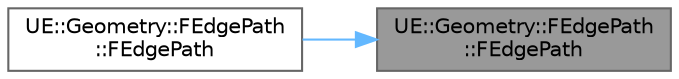 digraph "UE::Geometry::FEdgePath::FEdgePath"
{
 // INTERACTIVE_SVG=YES
 // LATEX_PDF_SIZE
  bgcolor="transparent";
  edge [fontname=Helvetica,fontsize=10,labelfontname=Helvetica,labelfontsize=10];
  node [fontname=Helvetica,fontsize=10,shape=box,height=0.2,width=0.4];
  rankdir="RL";
  Node1 [id="Node000001",label="UE::Geometry::FEdgePath\l::FEdgePath",height=0.2,width=0.4,color="gray40", fillcolor="grey60", style="filled", fontcolor="black",tooltip=" "];
  Node1 -> Node2 [id="edge1_Node000001_Node000002",dir="back",color="steelblue1",style="solid",tooltip=" "];
  Node2 [id="Node000002",label="UE::Geometry::FEdgePath\l::FEdgePath",height=0.2,width=0.4,color="grey40", fillcolor="white", style="filled",URL="$d6/d5e/classUE_1_1Geometry_1_1FEdgePath.html#ac2deb0fb57fb9a7626585ef5e984ee79",tooltip=" "];
}
